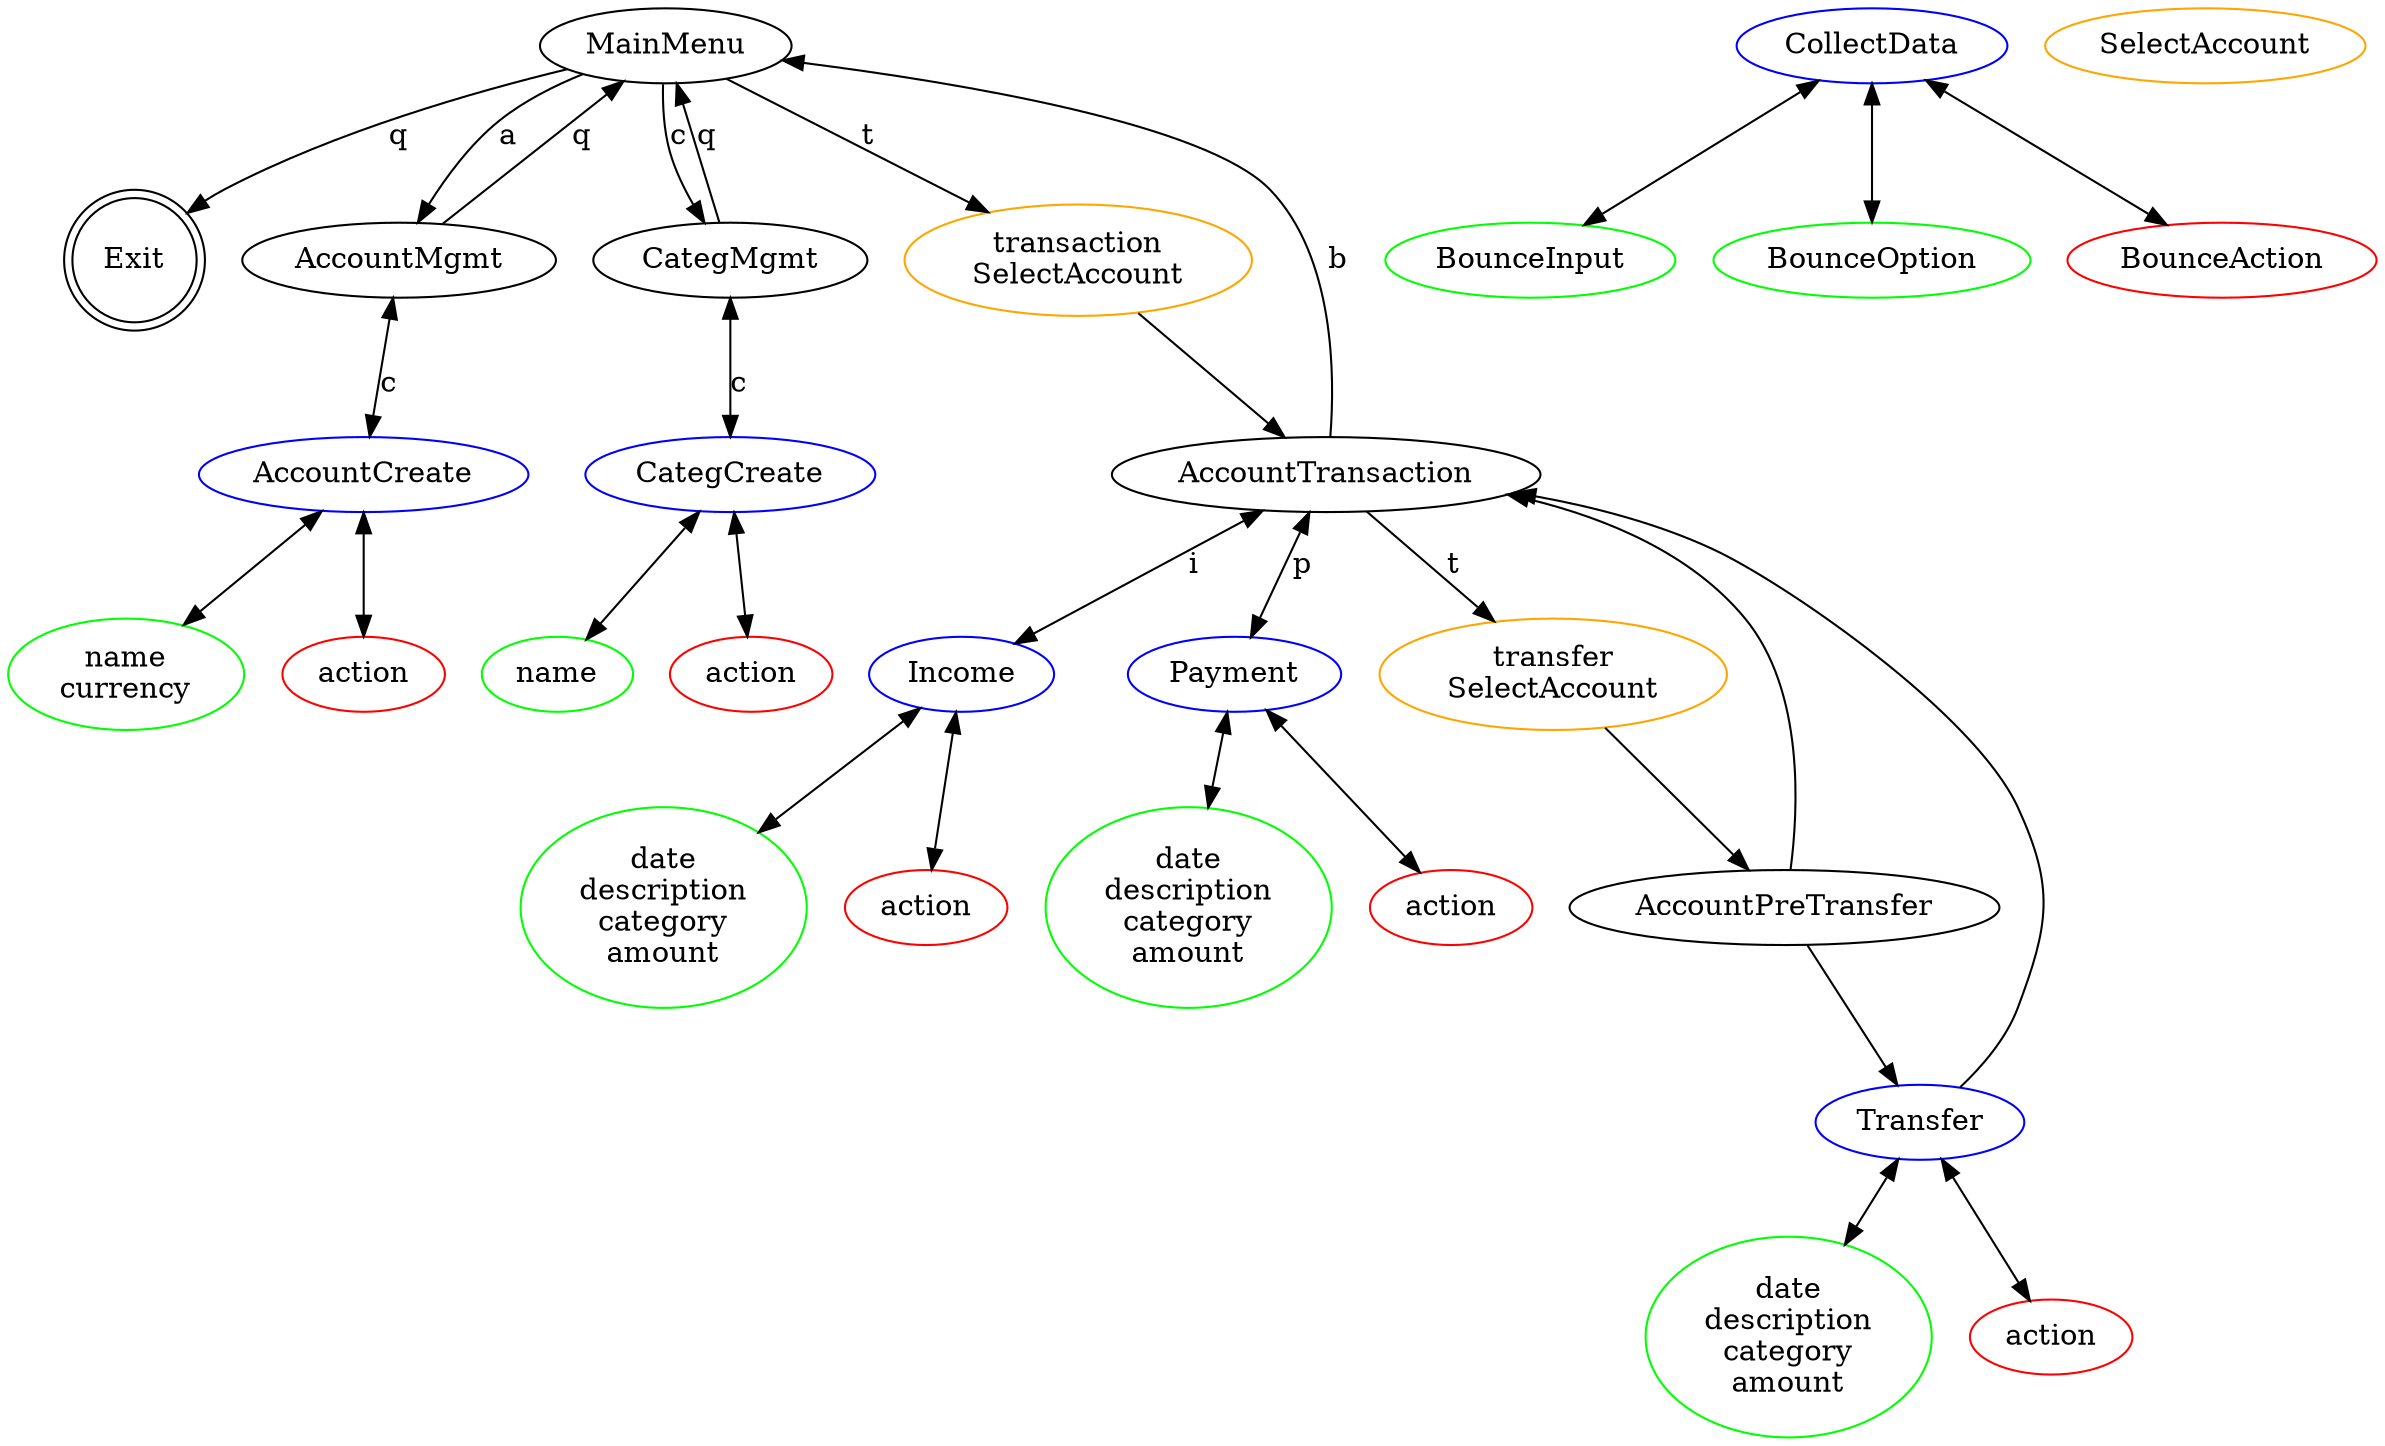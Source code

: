 digraph textui_states {
	Exit	[shape=doublecircle]

	MainMenu -> Exit	[label=q]
	MainMenu -> AccountMgmt [label=a]
	MainMenu -> CategMgmt [label=c]
	MainMenu -> transaction_SelectAccount [label=t]

	AccountMgmt -> MainMenu [label=q]
	AccountMgmt -> AccountCreateCollect [dir=both label=c]

	AccountCreateCollect [color=blue label=AccountCreate]
	AccountCreate_input [color=green label="name\ncurrency"]
	AccountCreateAction [color=red label="action"]
	AccountCreateCollect -> AccountCreate_input [dir=both]
	AccountCreateCollect -> AccountCreateAction [dir=both]

	CategMgmt -> MainMenu [label = q]
	CategMgmt -> CategCreateCollect [dir=both label=c]

	CategCreateCollect [color=blue label=CategCreate]
	CategCreate_input [color=green label="name"]
	CategCreateAction [color=red label="action"]
	CategCreateCollect -> CategCreate_input [dir=both]
	CategCreateCollect -> CategCreateAction [dir=both]

	transaction_SelectAccount
		[color=orange label="transaction\nSelectAccount"]
	transaction_SelectAccount -> AccountTransaction

	AccountTransaction -> MainMenu [label=b]
	AccountTransaction -> AccountIncomeCollect [dir=both label=i]
	AccountTransaction -> AccountPaymentCollect [dir=both label=p]
	AccountTransaction -> transfer_SelectAccount [label=t]

	AccountIncomeCollect [color=blue label="Income"]
	income_input [color=green label="date\ndescription\ncategory\namount"]
	AccountIncomeAction [color=red label="action"]
	AccountIncomeCollect -> income_input [dir=both]
	AccountIncomeCollect -> AccountIncomeAction [dir=both]

	AccountPaymentCollect [color=blue label="Payment"]
	payment_input [color=green label="date\ndescription\ncategory\namount"]
	AccountPaymentAction [color=red label="action"]
	AccountPaymentCollect -> payment_input [dir=both]
	AccountPaymentCollect -> AccountPaymentAction [dir=both]

	transfer_SelectAccount [color=orange label="transfer\nSelectAccount"]
	transfer_SelectAccount -> AccountPreTransfer

	AccountPreTransfer -> AccountTransaction
	AccountPreTransfer -> AccountTransferCollect

	AccountTransferCollect [color=blue label="Transfer"]
	transfer_input
		[color=green label="date\ndescription\ncategory\namount"]
	AccountTransferAction [color=red label="action"]
	AccountTransferCollect -> AccountTransaction
	AccountTransferCollect -> transfer_input [dir=both]
	AccountTransferCollect -> AccountTransferAction [dir=both]


	subgraph {
		CollectData [color=blue]
		BounceInput [color=green]
		BounceOption [color=green]
		BounceAction [color=red]
		CollectData -> BounceInput [dir=both]
		CollectData -> BounceOption [dir=both]
		CollectData -> BounceAction [dir=both]
	}

	SelectAccount [color=orange]
}
